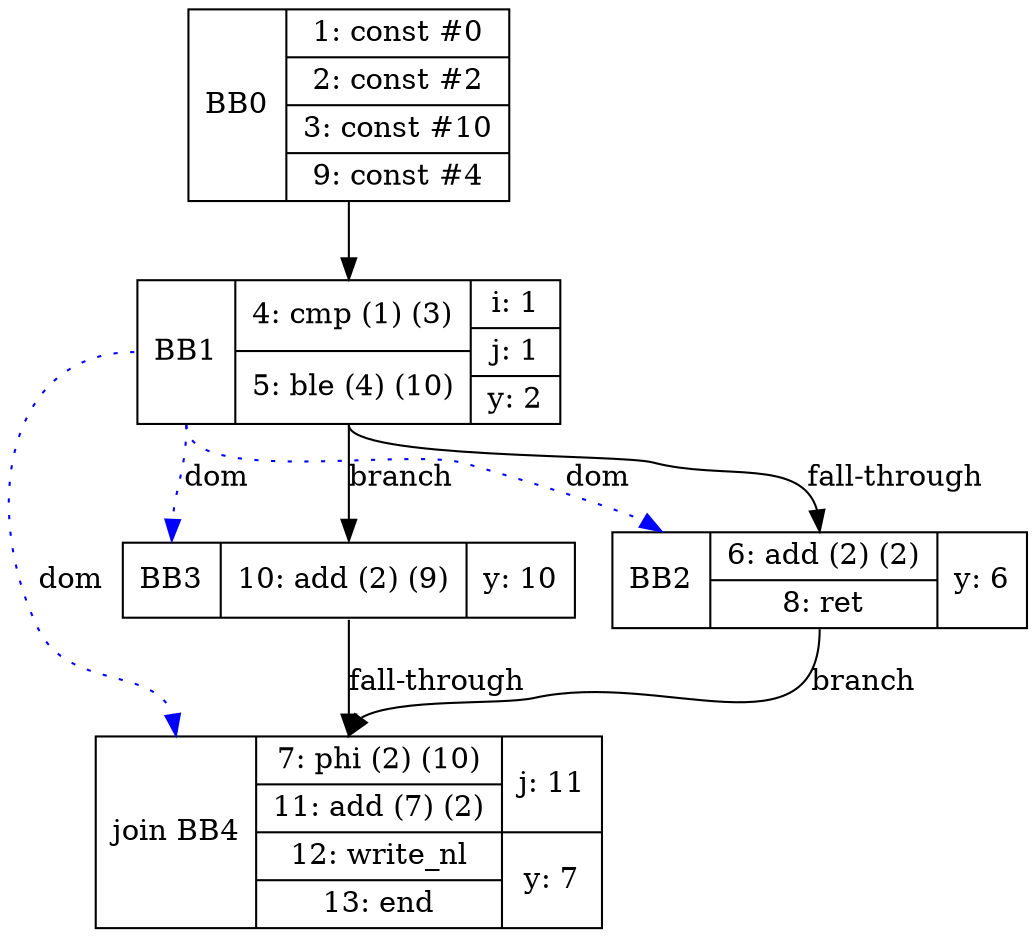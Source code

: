 digraph G {
bb0 [shape=record, label="<b>BB0 | {1: const #0|2: const #2|3: const #10|9: const #4}"];
bb1 [shape=record, label="<b>BB1 | {4: cmp (1) (3)|5: ble (4) (10)}| {i: 1 | j: 1 | y: 2}"];
bb2 [shape=record, label="<b>BB2 | {6: add (2) (2)|8: ret}| {y: 6}"];
bb3 [shape=record, label="<b>BB3 | {10: add (2) (9)}| {y: 10}"];
bb4 [shape=record, label="<b>join BB4 | {7: phi (2) (10)|11: add (7) (2)|12: write_nl|13: end}| {j: 11 | y: 7}"];
bb0:s -> bb1:n ;
bb1:s -> bb2:n [label="fall-through"];
bb1:s -> bb3:n [label="branch"];
bb2:s -> bb4:n [label="branch"];
bb3:s -> bb4:n [label="fall-through"];
bb1:b -> bb2:b [color=blue, style=dotted, label="dom"];
bb1:b -> bb3:b [color=blue, style=dotted, label="dom"];
bb1:b -> bb4:b [color=blue, style=dotted, label="dom"];
}